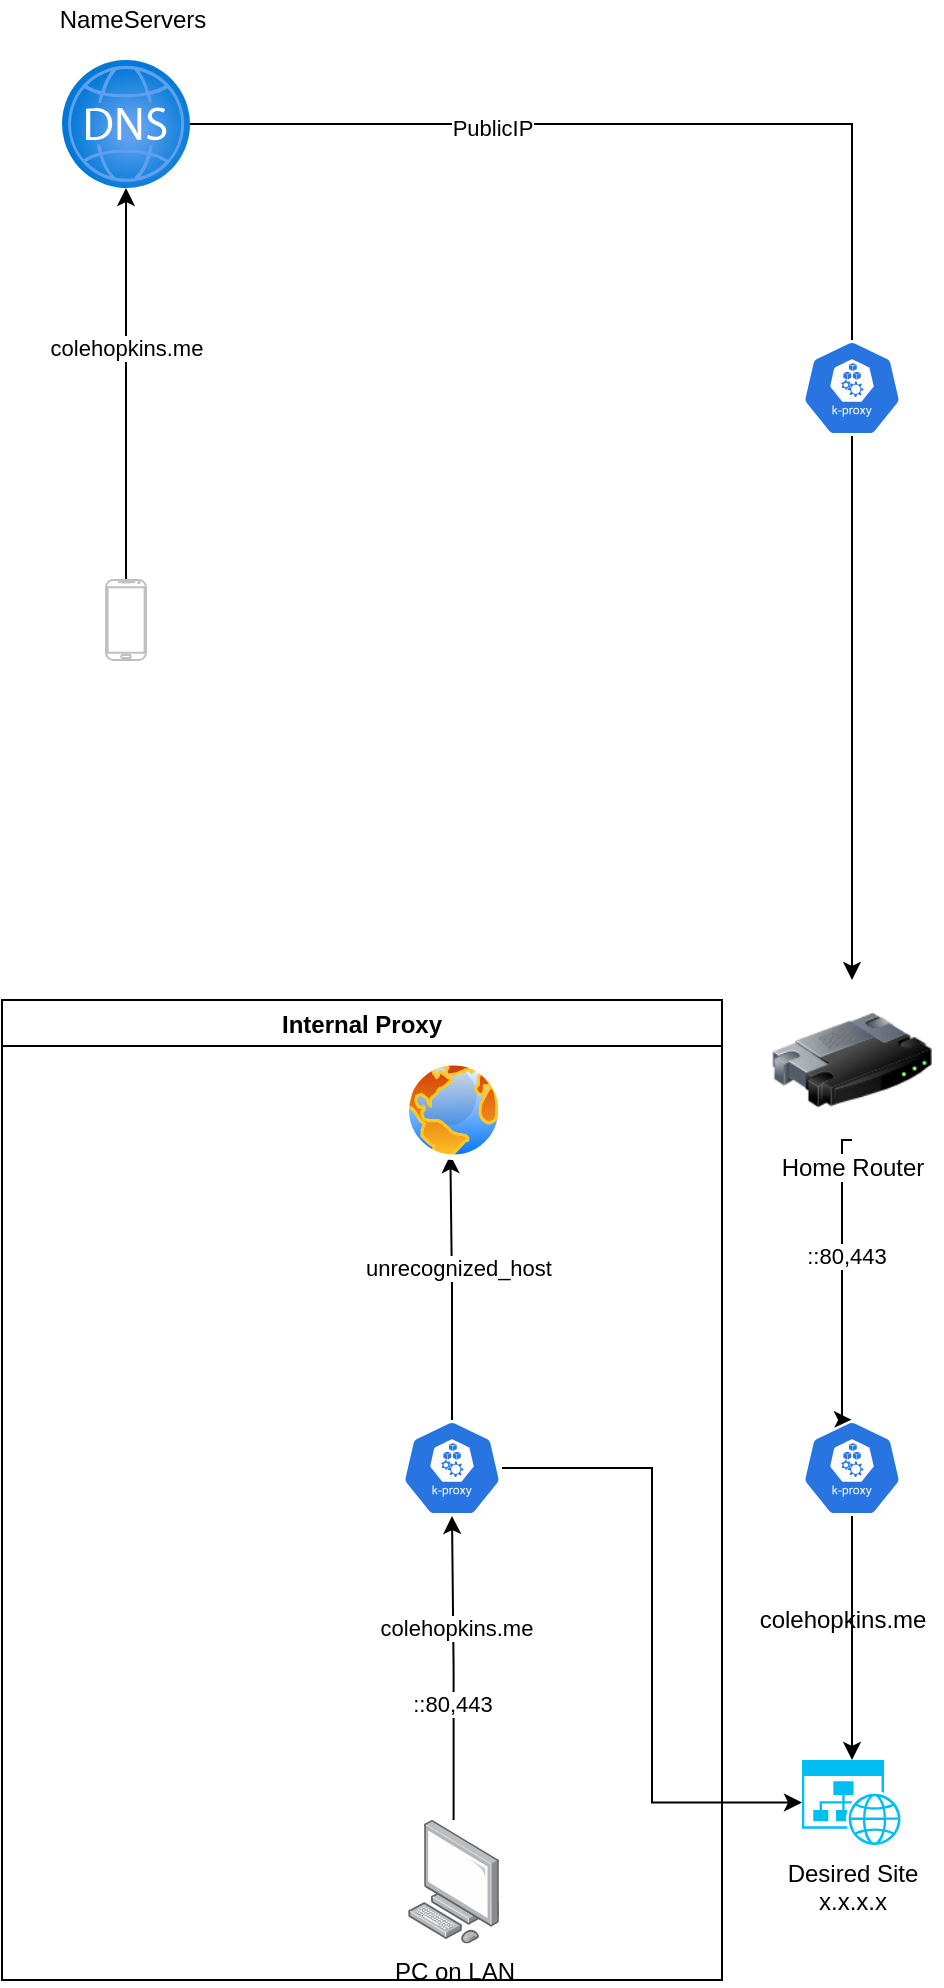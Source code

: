 <mxfile version="19.0.3" type="device"><diagram id="QkwuJqLtJEUggQrci85n" name="Page-1"><mxGraphModel dx="1422" dy="865" grid="1" gridSize="10" guides="1" tooltips="1" connect="1" arrows="1" fold="1" page="1" pageScale="1" pageWidth="850" pageHeight="1100" math="0" shadow="0"><root><mxCell id="0"/><mxCell id="1" parent="0"/><mxCell id="JsBrzbed53FeVqTD4c96-40" style="edgeStyle=orthogonalEdgeStyle;rounded=0;orthogonalLoop=1;jettySize=auto;html=1;" edge="1" parent="1" source="JsBrzbed53FeVqTD4c96-8" target="JsBrzbed53FeVqTD4c96-36"><mxGeometry relative="1" as="geometry"/></mxCell><mxCell id="JsBrzbed53FeVqTD4c96-41" value="colehopkins.me" style="edgeLabel;html=1;align=center;verticalAlign=middle;resizable=0;points=[];" vertex="1" connectable="0" parent="JsBrzbed53FeVqTD4c96-40"><mxGeometry x="0.184" relative="1" as="geometry"><mxPoint as="offset"/></mxGeometry></mxCell><mxCell id="JsBrzbed53FeVqTD4c96-8" value="" style="verticalLabelPosition=bottom;verticalAlign=top;html=1;shadow=0;dashed=0;strokeWidth=1;shape=mxgraph.android.phone2;strokeColor=#c0c0c0;" vertex="1" parent="1"><mxGeometry x="52" y="310" width="20" height="40" as="geometry"/></mxCell><mxCell id="JsBrzbed53FeVqTD4c96-16" style="edgeStyle=orthogonalEdgeStyle;rounded=0;orthogonalLoop=1;jettySize=auto;html=1;exitX=0.5;exitY=1;exitDx=0;exitDy=0;entryX=0.5;entryY=0;entryDx=0;entryDy=0;entryPerimeter=0;" edge="1" parent="1" source="JsBrzbed53FeVqTD4c96-11" target="JsBrzbed53FeVqTD4c96-15"><mxGeometry relative="1" as="geometry"><Array as="points"><mxPoint x="420" y="590"/><mxPoint x="420" y="730"/></Array></mxGeometry></mxCell><mxCell id="JsBrzbed53FeVqTD4c96-17" value="::80,443" style="edgeLabel;html=1;align=center;verticalAlign=middle;resizable=0;points=[];" vertex="1" connectable="0" parent="JsBrzbed53FeVqTD4c96-16"><mxGeometry x="-0.16" y="2" relative="1" as="geometry"><mxPoint as="offset"/></mxGeometry></mxCell><mxCell id="JsBrzbed53FeVqTD4c96-11" value="Home Router&lt;br&gt;" style="image;html=1;image=img/lib/clip_art/networking/Router_128x128.png" vertex="1" parent="1"><mxGeometry x="385" y="510" width="80" height="80" as="geometry"/></mxCell><mxCell id="JsBrzbed53FeVqTD4c96-12" value="Desired Site&lt;br&gt;x.x.x.x" style="verticalLabelPosition=bottom;html=1;verticalAlign=top;align=center;strokeColor=none;fillColor=#00BEF2;shape=mxgraph.azure.website_generic;pointerEvents=1;" vertex="1" parent="1"><mxGeometry x="400" y="900" width="50" height="42.5" as="geometry"/></mxCell><mxCell id="JsBrzbed53FeVqTD4c96-18" style="edgeStyle=orthogonalEdgeStyle;rounded=0;orthogonalLoop=1;jettySize=auto;html=1;exitX=0.5;exitY=1;exitDx=0;exitDy=0;exitPerimeter=0;entryX=0.5;entryY=0;entryDx=0;entryDy=0;entryPerimeter=0;" edge="1" parent="1" source="JsBrzbed53FeVqTD4c96-15" target="JsBrzbed53FeVqTD4c96-12"><mxGeometry relative="1" as="geometry"><Array as="points"><mxPoint x="425" y="830"/><mxPoint x="425" y="830"/></Array></mxGeometry></mxCell><mxCell id="JsBrzbed53FeVqTD4c96-15" value="" style="sketch=0;html=1;dashed=0;whitespace=wrap;fillColor=#2875E2;strokeColor=#ffffff;points=[[0.005,0.63,0],[0.1,0.2,0],[0.9,0.2,0],[0.5,0,0],[0.995,0.63,0],[0.72,0.99,0],[0.5,1,0],[0.28,0.99,0]];shape=mxgraph.kubernetes.icon;prIcon=k_proxy" vertex="1" parent="1"><mxGeometry x="400" y="730" width="50" height="48" as="geometry"/></mxCell><mxCell id="JsBrzbed53FeVqTD4c96-19" value="colehopkins.me&lt;br&gt;" style="text;html=1;align=center;verticalAlign=middle;resizable=0;points=[];autosize=1;strokeColor=none;fillColor=none;" vertex="1" parent="1"><mxGeometry x="370" y="820" width="100" height="20" as="geometry"/></mxCell><mxCell id="JsBrzbed53FeVqTD4c96-27" style="edgeStyle=orthogonalEdgeStyle;rounded=0;orthogonalLoop=1;jettySize=auto;html=1;exitX=0.5;exitY=0;exitDx=0;exitDy=0;exitPerimeter=0;entryX=0.25;entryY=1;entryDx=0;entryDy=0;" edge="1" parent="1" source="JsBrzbed53FeVqTD4c96-20"><mxGeometry relative="1" as="geometry"><mxPoint x="224.182" y="597.538" as="targetPoint"/></mxGeometry></mxCell><mxCell id="JsBrzbed53FeVqTD4c96-28" value="unrecognized_host" style="edgeLabel;html=1;align=center;verticalAlign=middle;resizable=0;points=[];" vertex="1" connectable="0" parent="JsBrzbed53FeVqTD4c96-27"><mxGeometry x="0.153" y="-3" relative="1" as="geometry"><mxPoint as="offset"/></mxGeometry></mxCell><mxCell id="JsBrzbed53FeVqTD4c96-29" style="edgeStyle=orthogonalEdgeStyle;rounded=0;orthogonalLoop=1;jettySize=auto;html=1;entryX=0;entryY=0.5;entryDx=0;entryDy=0;entryPerimeter=0;" edge="1" parent="1" source="JsBrzbed53FeVqTD4c96-20" target="JsBrzbed53FeVqTD4c96-12"><mxGeometry relative="1" as="geometry"/></mxCell><mxCell id="JsBrzbed53FeVqTD4c96-20" value="" style="sketch=0;html=1;dashed=0;whitespace=wrap;fillColor=#2875E2;strokeColor=#ffffff;points=[[0.005,0.63,0],[0.1,0.2,0],[0.9,0.2,0],[0.5,0,0],[0.995,0.63,0],[0.72,0.99,0],[0.5,1,0],[0.28,0.99,0]];shape=mxgraph.kubernetes.icon;prIcon=k_proxy" vertex="1" parent="1"><mxGeometry x="200" y="730" width="50" height="48" as="geometry"/></mxCell><mxCell id="JsBrzbed53FeVqTD4c96-22" style="edgeStyle=orthogonalEdgeStyle;rounded=0;orthogonalLoop=1;jettySize=auto;html=1;entryX=0.5;entryY=1;entryDx=0;entryDy=0;entryPerimeter=0;" edge="1" parent="1" source="JsBrzbed53FeVqTD4c96-21" target="JsBrzbed53FeVqTD4c96-20"><mxGeometry relative="1" as="geometry"/></mxCell><mxCell id="JsBrzbed53FeVqTD4c96-23" value="colehopkins.me" style="edgeLabel;html=1;align=center;verticalAlign=middle;resizable=0;points=[];" vertex="1" connectable="0" parent="JsBrzbed53FeVqTD4c96-22"><mxGeometry x="0.267" y="-2" relative="1" as="geometry"><mxPoint as="offset"/></mxGeometry></mxCell><mxCell id="JsBrzbed53FeVqTD4c96-24" value="::80,443" style="edgeLabel;html=1;align=center;verticalAlign=middle;resizable=0;points=[];" vertex="1" connectable="0" parent="JsBrzbed53FeVqTD4c96-22"><mxGeometry x="-0.241" y="1" relative="1" as="geometry"><mxPoint as="offset"/></mxGeometry></mxCell><mxCell id="JsBrzbed53FeVqTD4c96-21" value="PC on LAN&lt;br&gt;" style="points=[];aspect=fixed;html=1;align=center;shadow=0;dashed=0;image;image=img/lib/allied_telesis/computer_and_terminals/Personal_Computer.svg;" vertex="1" parent="1"><mxGeometry x="203" y="930" width="45.6" height="61.8" as="geometry"/></mxCell><mxCell id="JsBrzbed53FeVqTD4c96-30" value="" style="aspect=fixed;perimeter=ellipsePerimeter;html=1;align=center;shadow=0;dashed=0;spacingTop=3;image;image=img/lib/active_directory/internet_globe.svg;" vertex="1" parent="1"><mxGeometry x="200.8" y="550" width="50" height="50" as="geometry"/></mxCell><mxCell id="JsBrzbed53FeVqTD4c96-33" value="Internal Proxy" style="swimlane;" vertex="1" parent="1"><mxGeometry y="520" width="360" height="490" as="geometry"/></mxCell><mxCell id="JsBrzbed53FeVqTD4c96-37" style="edgeStyle=orthogonalEdgeStyle;rounded=0;orthogonalLoop=1;jettySize=auto;html=1;" edge="1" parent="1" source="JsBrzbed53FeVqTD4c96-36" target="JsBrzbed53FeVqTD4c96-11"><mxGeometry relative="1" as="geometry"><mxPoint x="200" y="82" as="targetPoint"/></mxGeometry></mxCell><mxCell id="JsBrzbed53FeVqTD4c96-38" value="PublicIP" style="edgeLabel;html=1;align=center;verticalAlign=middle;resizable=0;points=[];" vertex="1" connectable="0" parent="JsBrzbed53FeVqTD4c96-37"><mxGeometry x="-0.603" y="-2" relative="1" as="geometry"><mxPoint as="offset"/></mxGeometry></mxCell><mxCell id="JsBrzbed53FeVqTD4c96-36" value="" style="aspect=fixed;html=1;points=[];align=center;image;fontSize=12;image=img/lib/azure2/networking/DNS_Zones.svg;" vertex="1" parent="1"><mxGeometry x="30" y="50" width="64" height="64" as="geometry"/></mxCell><mxCell id="JsBrzbed53FeVqTD4c96-39" value="NameServers" style="text;html=1;align=center;verticalAlign=middle;resizable=0;points=[];autosize=1;strokeColor=none;fillColor=none;" vertex="1" parent="1"><mxGeometry x="20" y="20" width="90" height="20" as="geometry"/></mxCell><mxCell id="JsBrzbed53FeVqTD4c96-42" value="" style="sketch=0;html=1;dashed=0;whitespace=wrap;fillColor=#2875E2;strokeColor=#ffffff;points=[[0.005,0.63,0],[0.1,0.2,0],[0.9,0.2,0],[0.5,0,0],[0.995,0.63,0],[0.72,0.99,0],[0.5,1,0],[0.28,0.99,0]];shape=mxgraph.kubernetes.icon;prIcon=k_proxy" vertex="1" parent="1"><mxGeometry x="400" y="190" width="50" height="48" as="geometry"/></mxCell></root></mxGraphModel></diagram></mxfile>